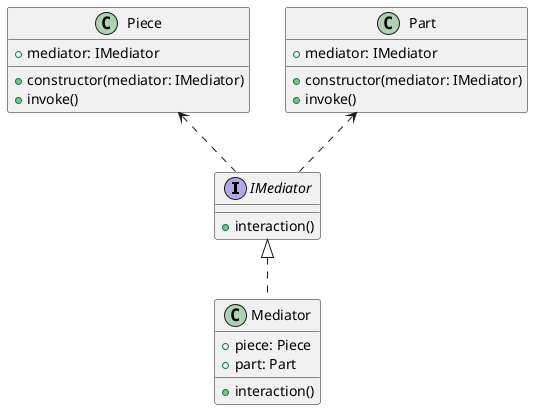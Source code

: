 @startuml
interface IMediator {
    + interaction()
}

class Mediator implements IMediator {
    + piece: Piece
    + part: Part
    + interaction()
}

class Piece {
    + mediator: IMediator
    + constructor(mediator: IMediator)
    + invoke()
}
Piece <.. IMediator

class Part {
    + mediator: IMediator
    + constructor(mediator: IMediator)
    + invoke()
}
Part <.. IMediator
@enduml
